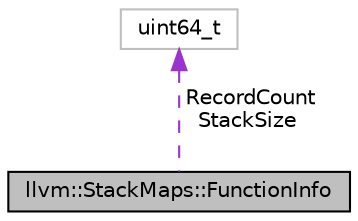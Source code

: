 digraph "llvm::StackMaps::FunctionInfo"
{
 // LATEX_PDF_SIZE
  bgcolor="transparent";
  edge [fontname="Helvetica",fontsize="10",labelfontname="Helvetica",labelfontsize="10"];
  node [fontname="Helvetica",fontsize="10",shape=record];
  Node1 [label="llvm::StackMaps::FunctionInfo",height=0.2,width=0.4,color="black", fillcolor="grey75", style="filled", fontcolor="black",tooltip=" "];
  Node2 -> Node1 [dir="back",color="darkorchid3",fontsize="10",style="dashed",label=" RecordCount\nStackSize" ,fontname="Helvetica"];
  Node2 [label="uint64_t",height=0.2,width=0.4,color="grey75",tooltip=" "];
}
